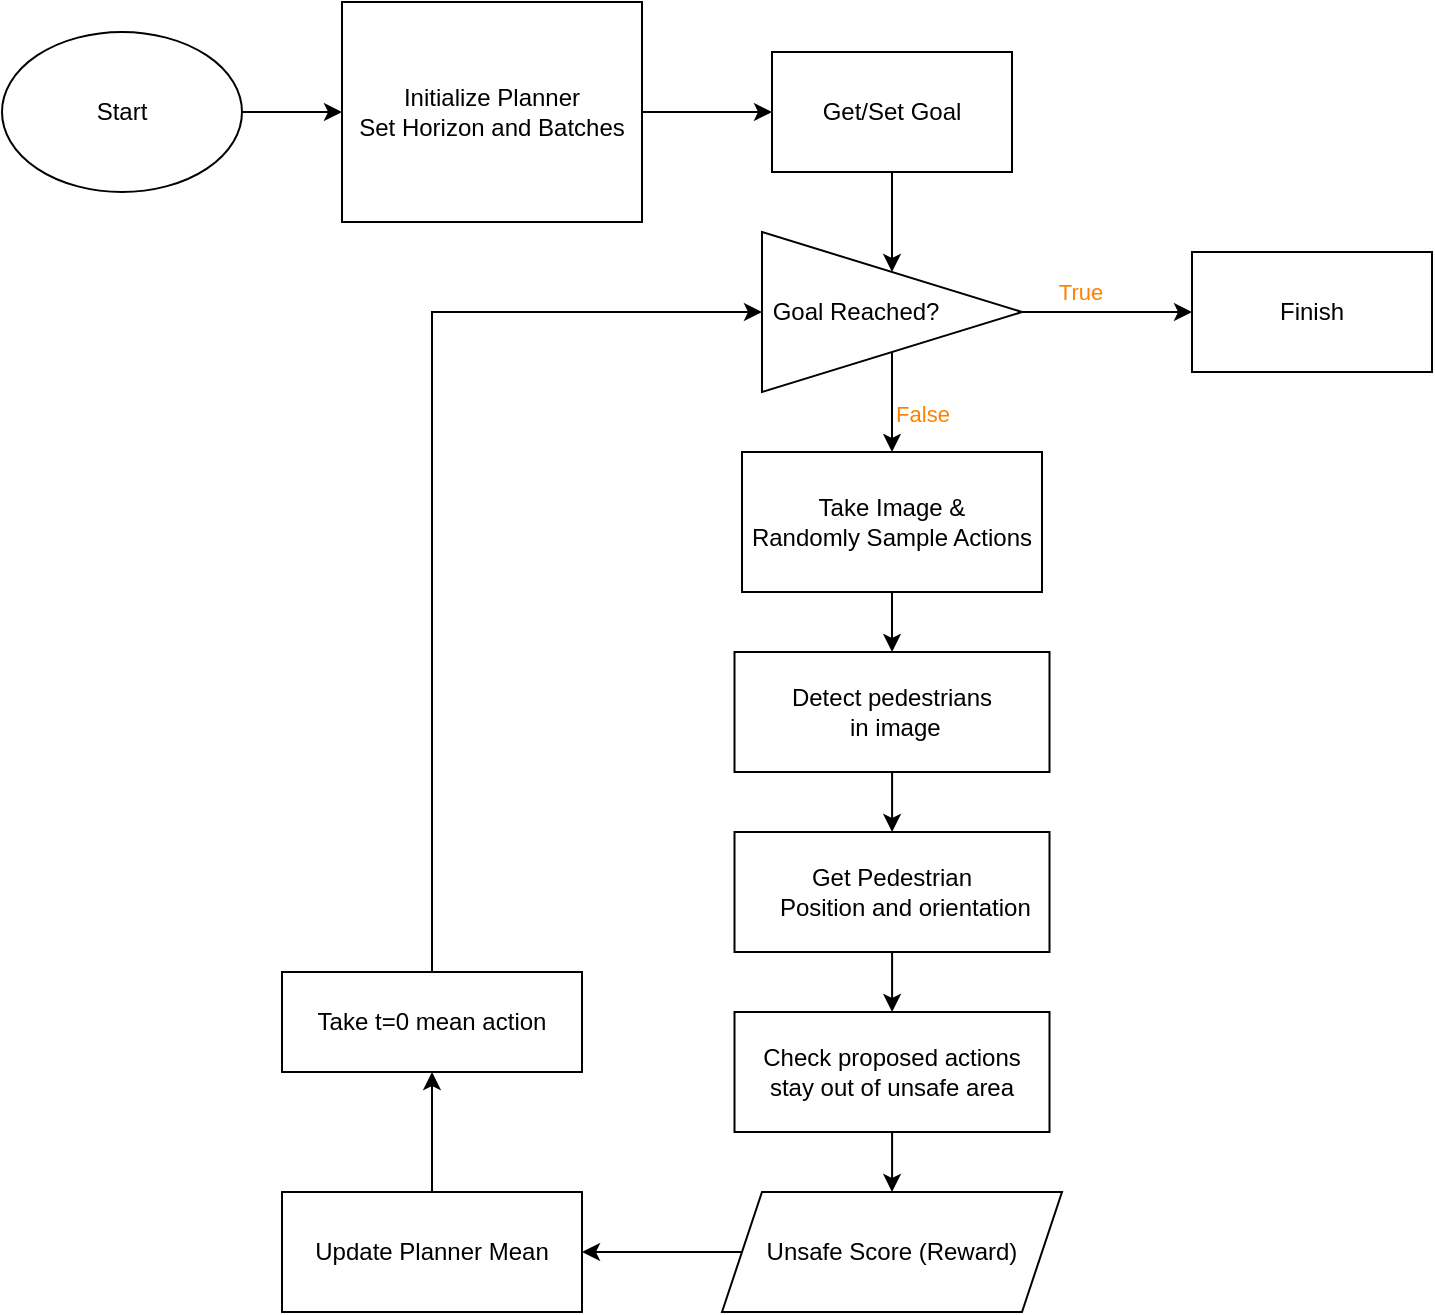 <mxfile version="16.5.2"><diagram id="OZjPWp2KQWsjFfv_16Gb" name="Page-1"><mxGraphModel dx="1120" dy="755" grid="1" gridSize="10" guides="1" tooltips="1" connect="1" arrows="1" fold="1" page="1" pageScale="1" pageWidth="850" pageHeight="1100" math="0" shadow="0"><root><mxCell id="0"/><mxCell id="1" parent="0"/><mxCell id="D_M7o8HpeXhRAtMJSiMf-10" value="" style="edgeStyle=orthogonalEdgeStyle;rounded=0;orthogonalLoop=1;jettySize=auto;html=1;" edge="1" parent="1" source="D_M7o8HpeXhRAtMJSiMf-5" target="D_M7o8HpeXhRAtMJSiMf-9"><mxGeometry relative="1" as="geometry"/></mxCell><mxCell id="D_M7o8HpeXhRAtMJSiMf-5" value="Start" style="ellipse;whiteSpace=wrap;html=1;" vertex="1" parent="1"><mxGeometry x="50" y="60" width="120" height="80" as="geometry"/></mxCell><mxCell id="D_M7o8HpeXhRAtMJSiMf-14" value="" style="edgeStyle=orthogonalEdgeStyle;rounded=0;orthogonalLoop=1;jettySize=auto;html=1;" edge="1" parent="1" source="D_M7o8HpeXhRAtMJSiMf-9" target="D_M7o8HpeXhRAtMJSiMf-13"><mxGeometry relative="1" as="geometry"/></mxCell><mxCell id="D_M7o8HpeXhRAtMJSiMf-9" value="&lt;div&gt;Initialize Planner&lt;br&gt;&lt;/div&gt;&lt;div&gt;Set Horizon and Batches&lt;br&gt;&lt;/div&gt;" style="whiteSpace=wrap;html=1;" vertex="1" parent="1"><mxGeometry x="220" y="45" width="150" height="110" as="geometry"/></mxCell><mxCell id="D_M7o8HpeXhRAtMJSiMf-25" value="" style="edgeStyle=orthogonalEdgeStyle;rounded=0;orthogonalLoop=1;jettySize=auto;html=1;" edge="1" parent="1" source="D_M7o8HpeXhRAtMJSiMf-13" target="D_M7o8HpeXhRAtMJSiMf-21"><mxGeometry relative="1" as="geometry"/></mxCell><mxCell id="D_M7o8HpeXhRAtMJSiMf-13" value="Get/Set Goal" style="whiteSpace=wrap;html=1;" vertex="1" parent="1"><mxGeometry x="435" y="70" width="120" height="60" as="geometry"/></mxCell><mxCell id="D_M7o8HpeXhRAtMJSiMf-29" value="" style="edgeStyle=orthogonalEdgeStyle;rounded=0;orthogonalLoop=1;jettySize=auto;html=1;fontColor=#FFFFFF;" edge="1" parent="1" source="D_M7o8HpeXhRAtMJSiMf-15" target="D_M7o8HpeXhRAtMJSiMf-27"><mxGeometry relative="1" as="geometry"/></mxCell><mxCell id="D_M7o8HpeXhRAtMJSiMf-15" value="&lt;div&gt;Take Image &amp;amp; &lt;br&gt;&lt;/div&gt;&lt;div&gt;Randomly Sample Actions&lt;br&gt;&lt;/div&gt;" style="whiteSpace=wrap;html=1;" vertex="1" parent="1"><mxGeometry x="420" y="270" width="150" height="70" as="geometry"/></mxCell><mxCell id="D_M7o8HpeXhRAtMJSiMf-20" value="" style="edgeStyle=orthogonalEdgeStyle;rounded=0;orthogonalLoop=1;jettySize=auto;html=1;" edge="1" parent="1" source="D_M7o8HpeXhRAtMJSiMf-17" target="D_M7o8HpeXhRAtMJSiMf-19"><mxGeometry relative="1" as="geometry"/></mxCell><mxCell id="D_M7o8HpeXhRAtMJSiMf-17" value="Unsafe Score (Reward)" style="shape=parallelogram;perimeter=parallelogramPerimeter;whiteSpace=wrap;html=1;fixedSize=1;" vertex="1" parent="1"><mxGeometry x="410" y="640" width="170" height="60" as="geometry"/></mxCell><mxCell id="D_M7o8HpeXhRAtMJSiMf-32" value="" style="edgeStyle=orthogonalEdgeStyle;rounded=0;orthogonalLoop=1;jettySize=auto;html=1;fontColor=#FFFFFF;" edge="1" parent="1" source="D_M7o8HpeXhRAtMJSiMf-19" target="D_M7o8HpeXhRAtMJSiMf-31"><mxGeometry relative="1" as="geometry"/></mxCell><mxCell id="D_M7o8HpeXhRAtMJSiMf-19" value="Update Planner Mean" style="whiteSpace=wrap;html=1;" vertex="1" parent="1"><mxGeometry x="190" y="640" width="150" height="60" as="geometry"/></mxCell><mxCell id="D_M7o8HpeXhRAtMJSiMf-22" value="" style="edgeStyle=orthogonalEdgeStyle;rounded=0;orthogonalLoop=1;jettySize=auto;html=1;" edge="1" parent="1" source="D_M7o8HpeXhRAtMJSiMf-21" target="D_M7o8HpeXhRAtMJSiMf-15"><mxGeometry relative="1" as="geometry"/></mxCell><mxCell id="D_M7o8HpeXhRAtMJSiMf-41" value="False" style="edgeLabel;html=1;align=center;verticalAlign=middle;resizable=0;points=[];fontColor=#FF8000;" vertex="1" connectable="0" parent="D_M7o8HpeXhRAtMJSiMf-22"><mxGeometry x="-0.381" y="5" relative="1" as="geometry"><mxPoint x="10" y="9" as="offset"/></mxGeometry></mxCell><mxCell id="D_M7o8HpeXhRAtMJSiMf-24" value="" style="edgeStyle=orthogonalEdgeStyle;rounded=0;orthogonalLoop=1;jettySize=auto;html=1;" edge="1" parent="1" source="D_M7o8HpeXhRAtMJSiMf-21" target="D_M7o8HpeXhRAtMJSiMf-23"><mxGeometry relative="1" as="geometry"/></mxCell><mxCell id="D_M7o8HpeXhRAtMJSiMf-42" value="True" style="edgeLabel;html=1;align=center;verticalAlign=middle;resizable=0;points=[];fontColor=#FF8000;" vertex="1" connectable="0" parent="D_M7o8HpeXhRAtMJSiMf-24"><mxGeometry x="-0.313" y="1" relative="1" as="geometry"><mxPoint y="-9" as="offset"/></mxGeometry></mxCell><mxCell id="D_M7o8HpeXhRAtMJSiMf-21" value="&amp;nbsp;Goal Reached?" style="triangle;whiteSpace=wrap;html=1;align=left;" vertex="1" parent="1"><mxGeometry x="430" y="160" width="130" height="80" as="geometry"/></mxCell><mxCell id="D_M7o8HpeXhRAtMJSiMf-23" value="&lt;div align=&quot;center&quot;&gt;Finish&lt;/div&gt;" style="whiteSpace=wrap;html=1;align=center;" vertex="1" parent="1"><mxGeometry x="645" y="170" width="120" height="60" as="geometry"/></mxCell><mxCell id="D_M7o8HpeXhRAtMJSiMf-35" value="" style="edgeStyle=orthogonalEdgeStyle;rounded=0;orthogonalLoop=1;jettySize=auto;html=1;fontColor=#000000;" edge="1" parent="1" source="D_M7o8HpeXhRAtMJSiMf-27" target="D_M7o8HpeXhRAtMJSiMf-34"><mxGeometry relative="1" as="geometry"/></mxCell><mxCell id="D_M7o8HpeXhRAtMJSiMf-27" value="&lt;div&gt;Detect pedestrians&lt;/div&gt;&lt;div&gt;&amp;nbsp;in image&lt;/div&gt;" style="whiteSpace=wrap;html=1;" vertex="1" parent="1"><mxGeometry x="416.25" y="370" width="157.5" height="60" as="geometry"/></mxCell><mxCell id="D_M7o8HpeXhRAtMJSiMf-43" style="edgeStyle=orthogonalEdgeStyle;rounded=0;orthogonalLoop=1;jettySize=auto;html=1;entryX=0;entryY=0.5;entryDx=0;entryDy=0;fontColor=#FF8000;" edge="1" parent="1" source="D_M7o8HpeXhRAtMJSiMf-31" target="D_M7o8HpeXhRAtMJSiMf-21"><mxGeometry relative="1" as="geometry"><Array as="points"><mxPoint x="265" y="200"/></Array></mxGeometry></mxCell><mxCell id="D_M7o8HpeXhRAtMJSiMf-31" value="Take t=0 mean action" style="whiteSpace=wrap;html=1;" vertex="1" parent="1"><mxGeometry x="190" y="530" width="150" height="50" as="geometry"/></mxCell><mxCell id="D_M7o8HpeXhRAtMJSiMf-38" value="" style="edgeStyle=orthogonalEdgeStyle;rounded=0;orthogonalLoop=1;jettySize=auto;html=1;fontColor=#000000;" edge="1" parent="1" source="D_M7o8HpeXhRAtMJSiMf-34" target="D_M7o8HpeXhRAtMJSiMf-37"><mxGeometry relative="1" as="geometry"/></mxCell><mxCell id="D_M7o8HpeXhRAtMJSiMf-34" value="&lt;div&gt;Get Pedestrian &lt;br&gt;&lt;/div&gt;&lt;div&gt;&amp;nbsp;&amp;nbsp;&amp;nbsp; Position and orientation&lt;/div&gt;" style="whiteSpace=wrap;html=1;" vertex="1" parent="1"><mxGeometry x="416.25" y="460" width="157.5" height="60" as="geometry"/></mxCell><mxCell id="D_M7o8HpeXhRAtMJSiMf-40" style="edgeStyle=orthogonalEdgeStyle;rounded=0;orthogonalLoop=1;jettySize=auto;html=1;entryX=0.5;entryY=0;entryDx=0;entryDy=0;fontColor=#000000;" edge="1" parent="1" source="D_M7o8HpeXhRAtMJSiMf-37" target="D_M7o8HpeXhRAtMJSiMf-17"><mxGeometry relative="1" as="geometry"/></mxCell><mxCell id="D_M7o8HpeXhRAtMJSiMf-37" value="&lt;div&gt;Check proposed actions&lt;/div&gt;&lt;div&gt;stay out of unsafe area&lt;/div&gt;" style="whiteSpace=wrap;html=1;" vertex="1" parent="1"><mxGeometry x="416.25" y="550" width="157.5" height="60" as="geometry"/></mxCell></root></mxGraphModel></diagram></mxfile>